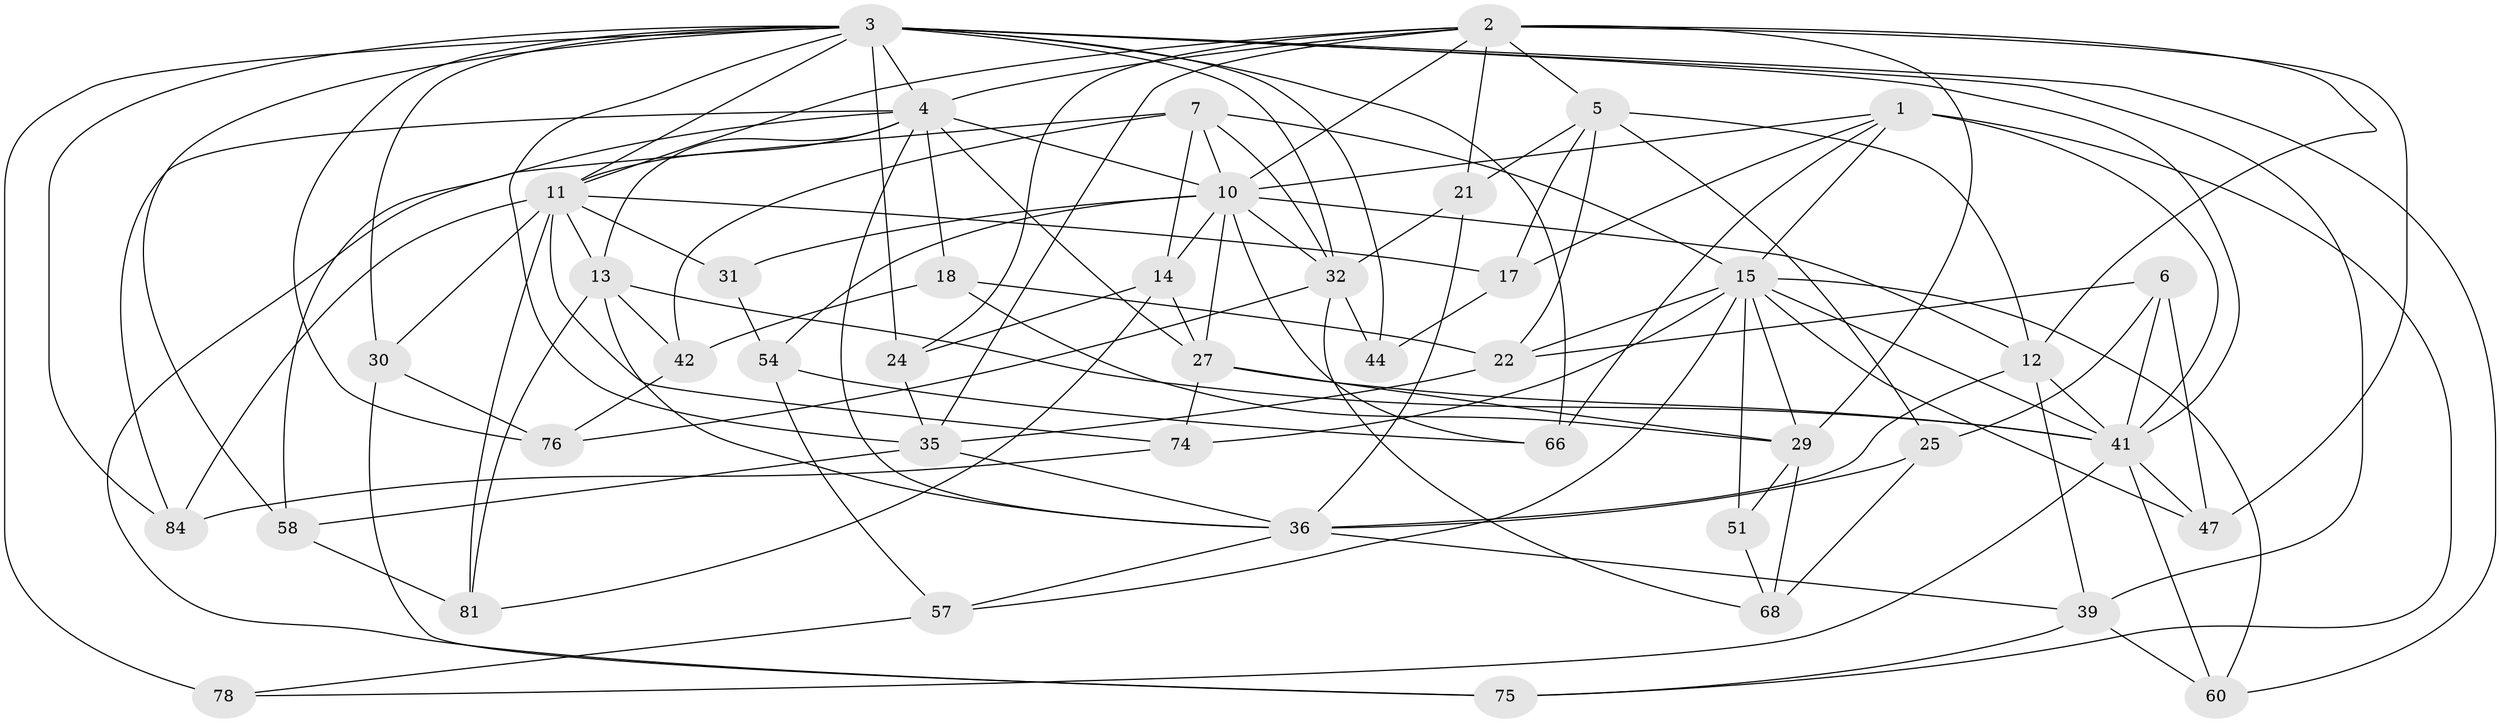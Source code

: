 // original degree distribution, {4: 1.0}
// Generated by graph-tools (version 1.1) at 2025/16/03/09/25 04:16:17]
// undirected, 44 vertices, 123 edges
graph export_dot {
graph [start="1"]
  node [color=gray90,style=filled];
  1 [super="+55"];
  2 [super="+26+46+59"];
  3 [super="+52+37"];
  4 [super="+33+67+20"];
  5 [super="+9"];
  6;
  7 [super="+8"];
  10 [super="+19+16"];
  11 [super="+34+77"];
  12 [super="+23"];
  13 [super="+53"];
  14 [super="+80"];
  15 [super="+28+69"];
  17;
  18;
  21;
  22 [super="+83"];
  24;
  25;
  27 [super="+38"];
  29 [super="+62"];
  30;
  31;
  32 [super="+49+82"];
  35 [super="+40"];
  36 [super="+56"];
  39 [super="+73"];
  41 [super="+63+79+45"];
  42;
  44;
  47;
  51;
  54;
  57;
  58;
  60;
  66;
  68;
  74;
  75;
  76;
  78;
  81;
  84;
  1 -- 10;
  1 -- 66;
  1 -- 41;
  1 -- 17;
  1 -- 75;
  1 -- 15;
  2 -- 10;
  2 -- 24;
  2 -- 4;
  2 -- 29;
  2 -- 35;
  2 -- 21;
  2 -- 12;
  2 -- 5;
  2 -- 11;
  2 -- 47;
  3 -- 58;
  3 -- 66;
  3 -- 84;
  3 -- 11;
  3 -- 44 [weight=2];
  3 -- 78 [weight=2];
  3 -- 39 [weight=2];
  3 -- 32;
  3 -- 4;
  3 -- 35;
  3 -- 41;
  3 -- 76;
  3 -- 24;
  3 -- 60;
  3 -- 30;
  4 -- 84;
  4 -- 13;
  4 -- 27;
  4 -- 18;
  4 -- 58;
  4 -- 36;
  4 -- 11;
  4 -- 10;
  5 -- 25;
  5 -- 21;
  5 -- 22;
  5 -- 17;
  5 -- 12;
  6 -- 47;
  6 -- 25;
  6 -- 22;
  6 -- 41;
  7 -- 42;
  7 -- 10;
  7 -- 75;
  7 -- 15;
  7 -- 32;
  7 -- 14;
  10 -- 66;
  10 -- 12;
  10 -- 14 [weight=2];
  10 -- 54;
  10 -- 27;
  10 -- 31 [weight=2];
  10 -- 32 [weight=2];
  11 -- 17;
  11 -- 81;
  11 -- 74;
  11 -- 13;
  11 -- 30;
  11 -- 31;
  11 -- 84;
  12 -- 39;
  12 -- 41;
  12 -- 36;
  13 -- 42;
  13 -- 81;
  13 -- 36;
  13 -- 41;
  14 -- 27;
  14 -- 24;
  14 -- 81;
  15 -- 57;
  15 -- 41;
  15 -- 47;
  15 -- 51 [weight=2];
  15 -- 22 [weight=2];
  15 -- 60;
  15 -- 29;
  15 -- 74;
  17 -- 44;
  18 -- 29;
  18 -- 42;
  18 -- 22;
  21 -- 32;
  21 -- 36;
  22 -- 35;
  24 -- 35;
  25 -- 68;
  25 -- 36;
  27 -- 29;
  27 -- 74;
  27 -- 41;
  29 -- 51;
  29 -- 68;
  30 -- 75;
  30 -- 76;
  31 -- 54;
  32 -- 44;
  32 -- 76;
  32 -- 68;
  35 -- 58;
  35 -- 36;
  36 -- 57;
  36 -- 39;
  39 -- 60;
  39 -- 75;
  41 -- 78;
  41 -- 60;
  41 -- 47;
  42 -- 76;
  51 -- 68;
  54 -- 66;
  54 -- 57;
  57 -- 78;
  58 -- 81;
  74 -- 84;
}
